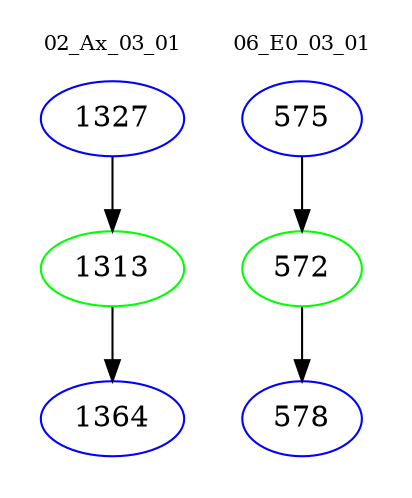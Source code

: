 digraph{
subgraph cluster_0 {
color = white
label = "02_Ax_03_01";
fontsize=10;
T0_1327 [label="1327", color="blue"]
T0_1327 -> T0_1313 [color="black"]
T0_1313 [label="1313", color="green"]
T0_1313 -> T0_1364 [color="black"]
T0_1364 [label="1364", color="blue"]
}
subgraph cluster_1 {
color = white
label = "06_E0_03_01";
fontsize=10;
T1_575 [label="575", color="blue"]
T1_575 -> T1_572 [color="black"]
T1_572 [label="572", color="green"]
T1_572 -> T1_578 [color="black"]
T1_578 [label="578", color="blue"]
}
}
